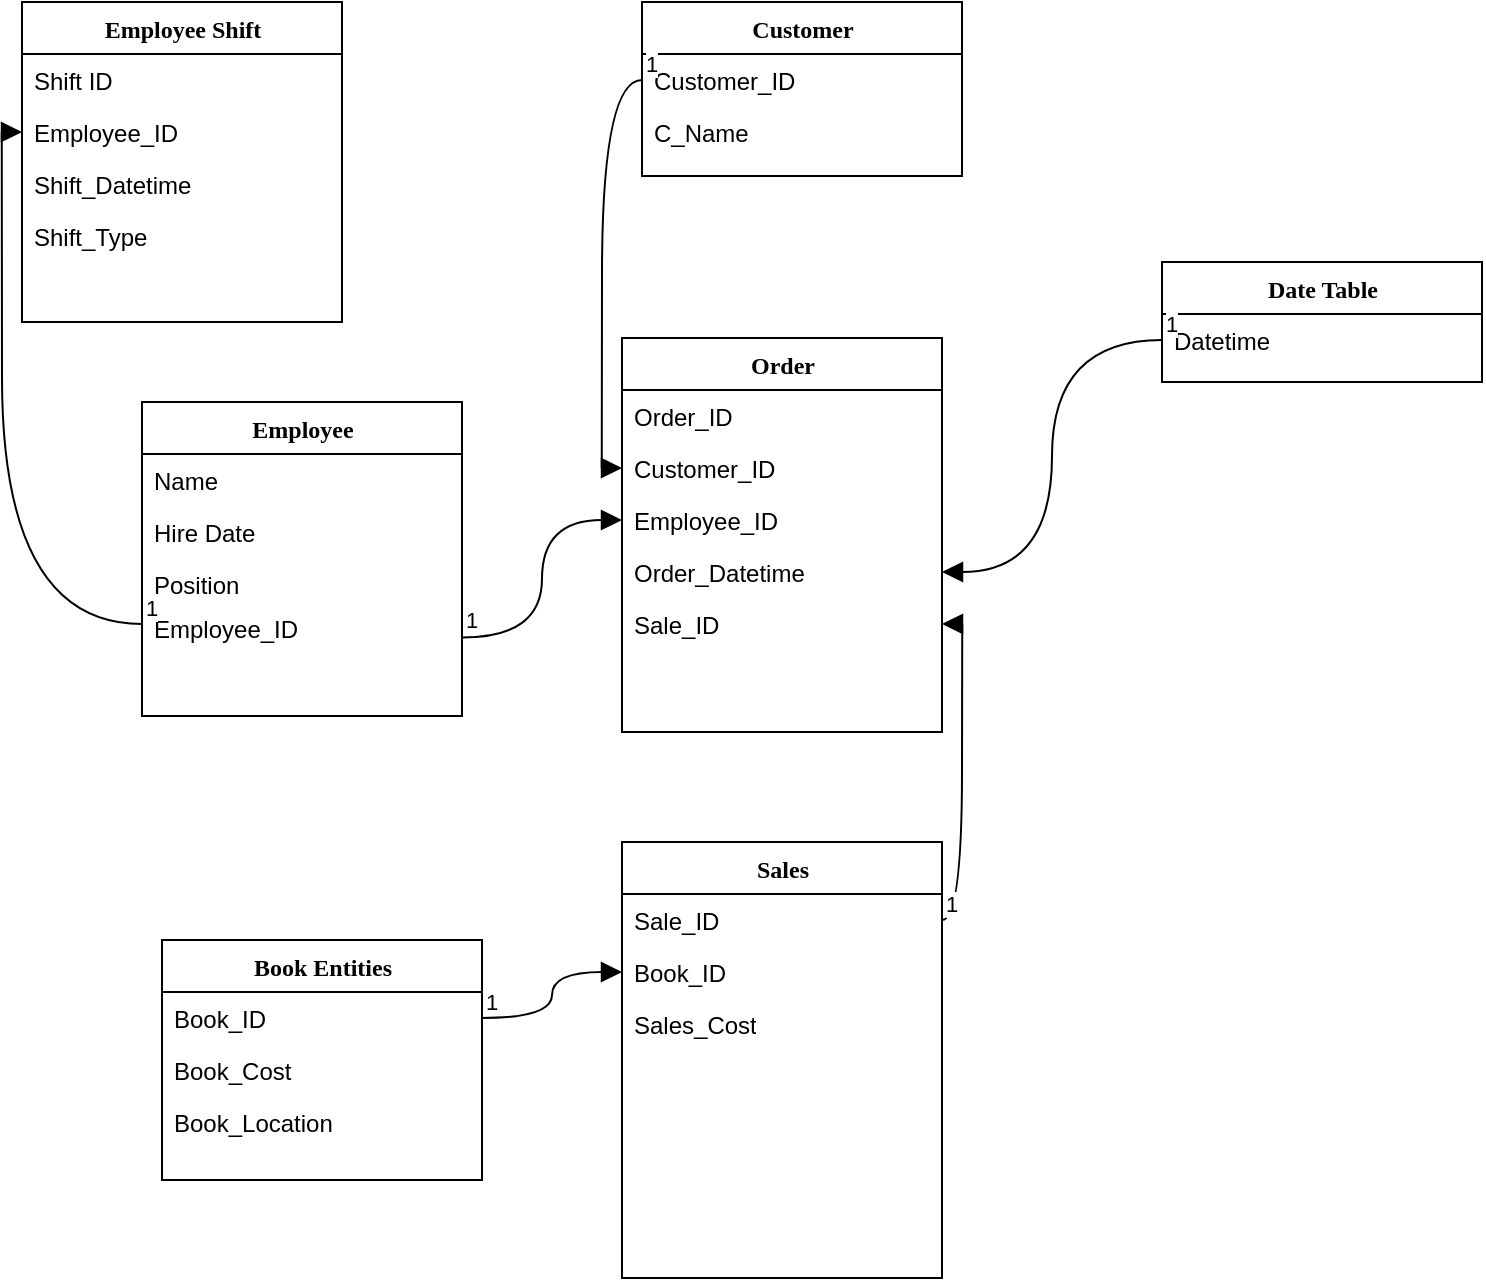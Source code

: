 <mxfile version="26.2.14">
  <diagram name="Page-1" id="9f46799a-70d6-7492-0946-bef42562c5a5">
    <mxGraphModel dx="827" dy="974" grid="1" gridSize="10" guides="1" tooltips="1" connect="1" arrows="1" fold="1" page="1" pageScale="1" pageWidth="1100" pageHeight="850" background="none" math="0" shadow="0">
      <root>
        <mxCell id="0" />
        <mxCell id="1" parent="0" />
        <mxCell id="78961159f06e98e8-17" value="Employee" style="swimlane;html=1;fontStyle=1;align=center;verticalAlign=top;childLayout=stackLayout;horizontal=1;startSize=26;horizontalStack=0;resizeParent=1;resizeLast=0;collapsible=1;marginBottom=0;swimlaneFillColor=#ffffff;rounded=0;shadow=0;comic=0;labelBackgroundColor=none;strokeWidth=1;fillColor=none;fontFamily=Verdana;fontSize=12" parent="1" vertex="1">
          <mxGeometry x="170" y="260" width="160" height="157" as="geometry" />
        </mxCell>
        <mxCell id="78961159f06e98e8-21" value="Name&lt;span style=&quot;white-space: pre;&quot;&gt;&#x9;&lt;/span&gt;" style="text;html=1;strokeColor=none;fillColor=none;align=left;verticalAlign=top;spacingLeft=4;spacingRight=4;whiteSpace=wrap;overflow=hidden;rotatable=0;points=[[0,0.5],[1,0.5]];portConstraint=eastwest;" parent="78961159f06e98e8-17" vertex="1">
          <mxGeometry y="26" width="160" height="26" as="geometry" />
        </mxCell>
        <mxCell id="78961159f06e98e8-23" value="Hire Date" style="text;html=1;strokeColor=none;fillColor=none;align=left;verticalAlign=top;spacingLeft=4;spacingRight=4;whiteSpace=wrap;overflow=hidden;rotatable=0;points=[[0,0.5],[1,0.5]];portConstraint=eastwest;" parent="78961159f06e98e8-17" vertex="1">
          <mxGeometry y="52" width="160" height="26" as="geometry" />
        </mxCell>
        <mxCell id="78961159f06e98e8-25" value="Position" style="text;html=1;strokeColor=none;fillColor=none;align=left;verticalAlign=top;spacingLeft=4;spacingRight=4;whiteSpace=wrap;overflow=hidden;rotatable=0;points=[[0,0.5],[1,0.5]];portConstraint=eastwest;" parent="78961159f06e98e8-17" vertex="1">
          <mxGeometry y="78" width="160" height="22" as="geometry" />
        </mxCell>
        <mxCell id="e4LT-ZoS7vrDT1Qlp7bp-2" value="Employee_ID" style="text;html=1;strokeColor=none;fillColor=none;align=left;verticalAlign=top;spacingLeft=4;spacingRight=4;whiteSpace=wrap;overflow=hidden;rotatable=0;points=[[0,0.5],[1,0.5]];portConstraint=eastwest;" vertex="1" parent="78961159f06e98e8-17">
          <mxGeometry y="100" width="160" height="22" as="geometry" />
        </mxCell>
        <mxCell id="78961159f06e98e8-30" value="Customer" style="swimlane;html=1;fontStyle=1;align=center;verticalAlign=top;childLayout=stackLayout;horizontal=1;startSize=26;horizontalStack=0;resizeParent=1;resizeLast=0;collapsible=1;marginBottom=0;swimlaneFillColor=#ffffff;rounded=0;shadow=0;comic=0;labelBackgroundColor=none;strokeWidth=1;fillColor=none;fontFamily=Verdana;fontSize=12" parent="1" vertex="1">
          <mxGeometry x="420" y="60" width="160" height="87" as="geometry" />
        </mxCell>
        <mxCell id="78961159f06e98e8-31" value="Customer_ID" style="text;html=1;strokeColor=none;fillColor=none;align=left;verticalAlign=top;spacingLeft=4;spacingRight=4;whiteSpace=wrap;overflow=hidden;rotatable=0;points=[[0,0.5],[1,0.5]];portConstraint=eastwest;" parent="78961159f06e98e8-30" vertex="1">
          <mxGeometry y="26" width="160" height="26" as="geometry" />
        </mxCell>
        <mxCell id="78961159f06e98e8-32" value="C_Name" style="text;html=1;strokeColor=none;fillColor=none;align=left;verticalAlign=top;spacingLeft=4;spacingRight=4;whiteSpace=wrap;overflow=hidden;rotatable=0;points=[[0,0.5],[1,0.5]];portConstraint=eastwest;" parent="78961159f06e98e8-30" vertex="1">
          <mxGeometry y="52" width="160" height="26" as="geometry" />
        </mxCell>
        <mxCell id="78961159f06e98e8-43" value="Order" style="swimlane;html=1;fontStyle=1;align=center;verticalAlign=top;childLayout=stackLayout;horizontal=1;startSize=26;horizontalStack=0;resizeParent=1;resizeLast=0;collapsible=1;marginBottom=0;swimlaneFillColor=#ffffff;rounded=0;shadow=0;comic=0;labelBackgroundColor=none;strokeWidth=1;fillColor=none;fontFamily=Verdana;fontSize=12" parent="1" vertex="1">
          <mxGeometry x="410" y="228" width="160" height="197" as="geometry" />
        </mxCell>
        <mxCell id="78961159f06e98e8-44" value="Order_ID" style="text;html=1;strokeColor=none;fillColor=none;align=left;verticalAlign=top;spacingLeft=4;spacingRight=4;whiteSpace=wrap;overflow=hidden;rotatable=0;points=[[0,0.5],[1,0.5]];portConstraint=eastwest;" parent="78961159f06e98e8-43" vertex="1">
          <mxGeometry y="26" width="160" height="26" as="geometry" />
        </mxCell>
        <mxCell id="78961159f06e98e8-45" value="Customer_ID" style="text;html=1;strokeColor=none;fillColor=none;align=left;verticalAlign=top;spacingLeft=4;spacingRight=4;whiteSpace=wrap;overflow=hidden;rotatable=0;points=[[0,0.5],[1,0.5]];portConstraint=eastwest;" parent="78961159f06e98e8-43" vertex="1">
          <mxGeometry y="52" width="160" height="26" as="geometry" />
        </mxCell>
        <mxCell id="78961159f06e98e8-49" value="Employee_ID" style="text;html=1;strokeColor=none;fillColor=none;align=left;verticalAlign=top;spacingLeft=4;spacingRight=4;whiteSpace=wrap;overflow=hidden;rotatable=0;points=[[0,0.5],[1,0.5]];portConstraint=eastwest;" parent="78961159f06e98e8-43" vertex="1">
          <mxGeometry y="78" width="160" height="26" as="geometry" />
        </mxCell>
        <mxCell id="78961159f06e98e8-50" value="Order_Datetime" style="text;html=1;strokeColor=none;fillColor=none;align=left;verticalAlign=top;spacingLeft=4;spacingRight=4;whiteSpace=wrap;overflow=hidden;rotatable=0;points=[[0,0.5],[1,0.5]];portConstraint=eastwest;" parent="78961159f06e98e8-43" vertex="1">
          <mxGeometry y="104" width="160" height="26" as="geometry" />
        </mxCell>
        <mxCell id="78961159f06e98e8-52" value="Sale_ID" style="text;html=1;strokeColor=none;fillColor=none;align=left;verticalAlign=top;spacingLeft=4;spacingRight=4;whiteSpace=wrap;overflow=hidden;rotatable=0;points=[[0,0.5],[1,0.5]];portConstraint=eastwest;" parent="78961159f06e98e8-43" vertex="1">
          <mxGeometry y="130" width="160" height="26" as="geometry" />
        </mxCell>
        <mxCell id="78961159f06e98e8-56" value="Sales" style="swimlane;html=1;fontStyle=1;align=center;verticalAlign=top;childLayout=stackLayout;horizontal=1;startSize=26;horizontalStack=0;resizeParent=1;resizeLast=0;collapsible=1;marginBottom=0;swimlaneFillColor=#ffffff;rounded=0;shadow=0;comic=0;labelBackgroundColor=none;strokeWidth=1;fillColor=none;fontFamily=Verdana;fontSize=12" parent="1" vertex="1">
          <mxGeometry x="410" y="480" width="160" height="218" as="geometry" />
        </mxCell>
        <mxCell id="78961159f06e98e8-57" value="Sale_ID" style="text;html=1;strokeColor=none;fillColor=none;align=left;verticalAlign=top;spacingLeft=4;spacingRight=4;whiteSpace=wrap;overflow=hidden;rotatable=0;points=[[0,0.5],[1,0.5]];portConstraint=eastwest;" parent="78961159f06e98e8-56" vertex="1">
          <mxGeometry y="26" width="160" height="26" as="geometry" />
        </mxCell>
        <mxCell id="78961159f06e98e8-59" value="Book_ID" style="text;html=1;strokeColor=none;fillColor=none;align=left;verticalAlign=top;spacingLeft=4;spacingRight=4;whiteSpace=wrap;overflow=hidden;rotatable=0;points=[[0,0.5],[1,0.5]];portConstraint=eastwest;" parent="78961159f06e98e8-56" vertex="1">
          <mxGeometry y="52" width="160" height="26" as="geometry" />
        </mxCell>
        <mxCell id="78961159f06e98e8-60" value="Sales_Cost" style="text;html=1;strokeColor=none;fillColor=none;align=left;verticalAlign=top;spacingLeft=4;spacingRight=4;whiteSpace=wrap;overflow=hidden;rotatable=0;points=[[0,0.5],[1,0.5]];portConstraint=eastwest;" parent="78961159f06e98e8-56" vertex="1">
          <mxGeometry y="78" width="160" height="26" as="geometry" />
        </mxCell>
        <mxCell id="78961159f06e98e8-69" value="Book Entities" style="swimlane;html=1;fontStyle=1;align=center;verticalAlign=top;childLayout=stackLayout;horizontal=1;startSize=26;horizontalStack=0;resizeParent=1;resizeLast=0;collapsible=1;marginBottom=0;swimlaneFillColor=#ffffff;rounded=0;shadow=0;comic=0;labelBackgroundColor=none;strokeWidth=1;fillColor=none;fontFamily=Verdana;fontSize=12" parent="1" vertex="1">
          <mxGeometry x="180" y="529" width="160" height="120" as="geometry" />
        </mxCell>
        <mxCell id="78961159f06e98e8-70" value="Book_ID" style="text;html=1;strokeColor=none;fillColor=none;align=left;verticalAlign=top;spacingLeft=4;spacingRight=4;whiteSpace=wrap;overflow=hidden;rotatable=0;points=[[0,0.5],[1,0.5]];portConstraint=eastwest;" parent="78961159f06e98e8-69" vertex="1">
          <mxGeometry y="26" width="160" height="26" as="geometry" />
        </mxCell>
        <mxCell id="78961159f06e98e8-71" value="Book_Cost" style="text;html=1;strokeColor=none;fillColor=none;align=left;verticalAlign=top;spacingLeft=4;spacingRight=4;whiteSpace=wrap;overflow=hidden;rotatable=0;points=[[0,0.5],[1,0.5]];portConstraint=eastwest;" parent="78961159f06e98e8-69" vertex="1">
          <mxGeometry y="52" width="160" height="26" as="geometry" />
        </mxCell>
        <mxCell id="78961159f06e98e8-72" value="Book_Location" style="text;html=1;strokeColor=none;fillColor=none;align=left;verticalAlign=top;spacingLeft=4;spacingRight=4;whiteSpace=wrap;overflow=hidden;rotatable=0;points=[[0,0.5],[1,0.5]];portConstraint=eastwest;" parent="78961159f06e98e8-69" vertex="1">
          <mxGeometry y="78" width="160" height="26" as="geometry" />
        </mxCell>
        <mxCell id="78961159f06e98e8-108" value="Date Table" style="swimlane;html=1;fontStyle=1;align=center;verticalAlign=top;childLayout=stackLayout;horizontal=1;startSize=26;horizontalStack=0;resizeParent=1;resizeLast=0;collapsible=1;marginBottom=0;swimlaneFillColor=#ffffff;rounded=0;shadow=0;comic=0;labelBackgroundColor=none;strokeWidth=1;fillColor=none;fontFamily=Verdana;fontSize=12" parent="1" vertex="1">
          <mxGeometry x="680" y="190" width="160" height="60" as="geometry" />
        </mxCell>
        <mxCell id="78961159f06e98e8-109" value="Datetime" style="text;html=1;strokeColor=none;fillColor=none;align=left;verticalAlign=top;spacingLeft=4;spacingRight=4;whiteSpace=wrap;overflow=hidden;rotatable=0;points=[[0,0.5],[1,0.5]];portConstraint=eastwest;" parent="78961159f06e98e8-108" vertex="1">
          <mxGeometry y="26" width="160" height="26" as="geometry" />
        </mxCell>
        <mxCell id="e4LT-ZoS7vrDT1Qlp7bp-9" value="" style="endArrow=block;endFill=1;html=1;edgeStyle=orthogonalEdgeStyle;align=left;verticalAlign=top;rounded=0;fontSize=12;startSize=8;endSize=8;curved=1;exitX=1;exitY=0.5;exitDx=0;exitDy=0;entryX=1;entryY=0.5;entryDx=0;entryDy=0;" edge="1" parent="1" source="78961159f06e98e8-57" target="78961159f06e98e8-52">
          <mxGeometry x="-1" relative="1" as="geometry">
            <mxPoint x="760" y="560" as="sourcePoint" />
            <mxPoint x="920" y="560" as="targetPoint" />
          </mxGeometry>
        </mxCell>
        <mxCell id="e4LT-ZoS7vrDT1Qlp7bp-10" value="1" style="edgeLabel;resizable=0;html=1;align=left;verticalAlign=bottom;" connectable="0" vertex="1" parent="e4LT-ZoS7vrDT1Qlp7bp-9">
          <mxGeometry x="-1" relative="1" as="geometry" />
        </mxCell>
        <mxCell id="e4LT-ZoS7vrDT1Qlp7bp-14" value="" style="endArrow=block;endFill=1;html=1;edgeStyle=orthogonalEdgeStyle;align=left;verticalAlign=top;rounded=0;fontSize=12;startSize=8;endSize=8;curved=1;exitX=1;exitY=0.75;exitDx=0;exitDy=0;entryX=0;entryY=0.5;entryDx=0;entryDy=0;" edge="1" parent="1" source="78961159f06e98e8-17" target="78961159f06e98e8-49">
          <mxGeometry x="-1" relative="1" as="geometry">
            <mxPoint x="240" y="570" as="sourcePoint" />
            <mxPoint x="420" y="525" as="targetPoint" />
          </mxGeometry>
        </mxCell>
        <mxCell id="e4LT-ZoS7vrDT1Qlp7bp-15" value="1" style="edgeLabel;resizable=0;html=1;align=left;verticalAlign=bottom;" connectable="0" vertex="1" parent="e4LT-ZoS7vrDT1Qlp7bp-14">
          <mxGeometry x="-1" relative="1" as="geometry" />
        </mxCell>
        <mxCell id="e4LT-ZoS7vrDT1Qlp7bp-16" value="" style="endArrow=block;endFill=1;html=1;edgeStyle=orthogonalEdgeStyle;align=left;verticalAlign=top;rounded=0;fontSize=12;startSize=8;endSize=8;curved=1;exitX=0;exitY=0.5;exitDx=0;exitDy=0;entryX=0;entryY=0.5;entryDx=0;entryDy=0;" edge="1" parent="1" source="78961159f06e98e8-31" target="78961159f06e98e8-45">
          <mxGeometry x="-1" relative="1" as="geometry">
            <mxPoint x="280" y="373" as="sourcePoint" />
            <mxPoint x="420" y="329" as="targetPoint" />
          </mxGeometry>
        </mxCell>
        <mxCell id="e4LT-ZoS7vrDT1Qlp7bp-17" value="1" style="edgeLabel;resizable=0;html=1;align=left;verticalAlign=bottom;" connectable="0" vertex="1" parent="e4LT-ZoS7vrDT1Qlp7bp-16">
          <mxGeometry x="-1" relative="1" as="geometry" />
        </mxCell>
        <mxCell id="e4LT-ZoS7vrDT1Qlp7bp-19" value="" style="endArrow=block;endFill=1;html=1;edgeStyle=orthogonalEdgeStyle;align=left;verticalAlign=top;rounded=0;fontSize=12;startSize=8;endSize=8;curved=1;exitX=1;exitY=0.5;exitDx=0;exitDy=0;entryX=0;entryY=0.5;entryDx=0;entryDy=0;" edge="1" parent="1" source="78961159f06e98e8-70" target="78961159f06e98e8-59">
          <mxGeometry x="-1" relative="1" as="geometry">
            <mxPoint x="640" y="490" as="sourcePoint" />
            <mxPoint x="580" y="381" as="targetPoint" />
          </mxGeometry>
        </mxCell>
        <mxCell id="e4LT-ZoS7vrDT1Qlp7bp-20" value="1" style="edgeLabel;resizable=0;html=1;align=left;verticalAlign=bottom;" connectable="0" vertex="1" parent="e4LT-ZoS7vrDT1Qlp7bp-19">
          <mxGeometry x="-1" relative="1" as="geometry" />
        </mxCell>
        <mxCell id="e4LT-ZoS7vrDT1Qlp7bp-21" value="" style="endArrow=block;endFill=1;html=1;edgeStyle=orthogonalEdgeStyle;align=left;verticalAlign=top;rounded=0;fontSize=12;startSize=8;endSize=8;curved=1;exitX=0;exitY=0.5;exitDx=0;exitDy=0;entryX=1;entryY=0.5;entryDx=0;entryDy=0;" edge="1" parent="1" source="78961159f06e98e8-109" target="78961159f06e98e8-50">
          <mxGeometry x="-1" relative="1" as="geometry">
            <mxPoint x="640" y="490" as="sourcePoint" />
            <mxPoint x="580" y="381" as="targetPoint" />
          </mxGeometry>
        </mxCell>
        <mxCell id="e4LT-ZoS7vrDT1Qlp7bp-22" value="1" style="edgeLabel;resizable=0;html=1;align=left;verticalAlign=bottom;" connectable="0" vertex="1" parent="e4LT-ZoS7vrDT1Qlp7bp-21">
          <mxGeometry x="-1" relative="1" as="geometry" />
        </mxCell>
        <mxCell id="e4LT-ZoS7vrDT1Qlp7bp-25" value="Employee Shift" style="swimlane;html=1;fontStyle=1;align=center;verticalAlign=top;childLayout=stackLayout;horizontal=1;startSize=26;horizontalStack=0;resizeParent=1;resizeLast=0;collapsible=1;marginBottom=0;swimlaneFillColor=#ffffff;rounded=0;shadow=0;comic=0;labelBackgroundColor=none;strokeWidth=1;fillColor=none;fontFamily=Verdana;fontSize=12" vertex="1" parent="1">
          <mxGeometry x="110" y="60" width="160" height="160" as="geometry" />
        </mxCell>
        <mxCell id="e4LT-ZoS7vrDT1Qlp7bp-26" value="Shift ID" style="text;html=1;strokeColor=none;fillColor=none;align=left;verticalAlign=top;spacingLeft=4;spacingRight=4;whiteSpace=wrap;overflow=hidden;rotatable=0;points=[[0,0.5],[1,0.5]];portConstraint=eastwest;" vertex="1" parent="e4LT-ZoS7vrDT1Qlp7bp-25">
          <mxGeometry y="26" width="160" height="26" as="geometry" />
        </mxCell>
        <mxCell id="e4LT-ZoS7vrDT1Qlp7bp-29" value="Employee_ID" style="text;html=1;strokeColor=none;fillColor=none;align=left;verticalAlign=top;spacingLeft=4;spacingRight=4;whiteSpace=wrap;overflow=hidden;rotatable=0;points=[[0,0.5],[1,0.5]];portConstraint=eastwest;" vertex="1" parent="e4LT-ZoS7vrDT1Qlp7bp-25">
          <mxGeometry y="52" width="160" height="26" as="geometry" />
        </mxCell>
        <mxCell id="e4LT-ZoS7vrDT1Qlp7bp-31" value="Shift_Datetime" style="text;html=1;strokeColor=none;fillColor=none;align=left;verticalAlign=top;spacingLeft=4;spacingRight=4;whiteSpace=wrap;overflow=hidden;rotatable=0;points=[[0,0.5],[1,0.5]];portConstraint=eastwest;" vertex="1" parent="e4LT-ZoS7vrDT1Qlp7bp-25">
          <mxGeometry y="78" width="160" height="26" as="geometry" />
        </mxCell>
        <mxCell id="e4LT-ZoS7vrDT1Qlp7bp-34" value="Shift_Type" style="text;html=1;strokeColor=none;fillColor=none;align=left;verticalAlign=top;spacingLeft=4;spacingRight=4;whiteSpace=wrap;overflow=hidden;rotatable=0;points=[[0,0.5],[1,0.5]];portConstraint=eastwest;" vertex="1" parent="e4LT-ZoS7vrDT1Qlp7bp-25">
          <mxGeometry y="104" width="160" height="26" as="geometry" />
        </mxCell>
        <mxCell id="e4LT-ZoS7vrDT1Qlp7bp-35" value="" style="endArrow=block;endFill=1;html=1;edgeStyle=orthogonalEdgeStyle;align=left;verticalAlign=top;rounded=0;fontSize=12;startSize=8;endSize=8;curved=1;exitX=0;exitY=0.5;exitDx=0;exitDy=0;entryX=0;entryY=0.5;entryDx=0;entryDy=0;" edge="1" parent="1" source="e4LT-ZoS7vrDT1Qlp7bp-2" target="e4LT-ZoS7vrDT1Qlp7bp-29">
          <mxGeometry x="-1" relative="1" as="geometry">
            <mxPoint x="340" y="388" as="sourcePoint" />
            <mxPoint x="420" y="329" as="targetPoint" />
          </mxGeometry>
        </mxCell>
        <mxCell id="e4LT-ZoS7vrDT1Qlp7bp-36" value="1" style="edgeLabel;resizable=0;html=1;align=left;verticalAlign=bottom;" connectable="0" vertex="1" parent="e4LT-ZoS7vrDT1Qlp7bp-35">
          <mxGeometry x="-1" relative="1" as="geometry" />
        </mxCell>
      </root>
    </mxGraphModel>
  </diagram>
</mxfile>
